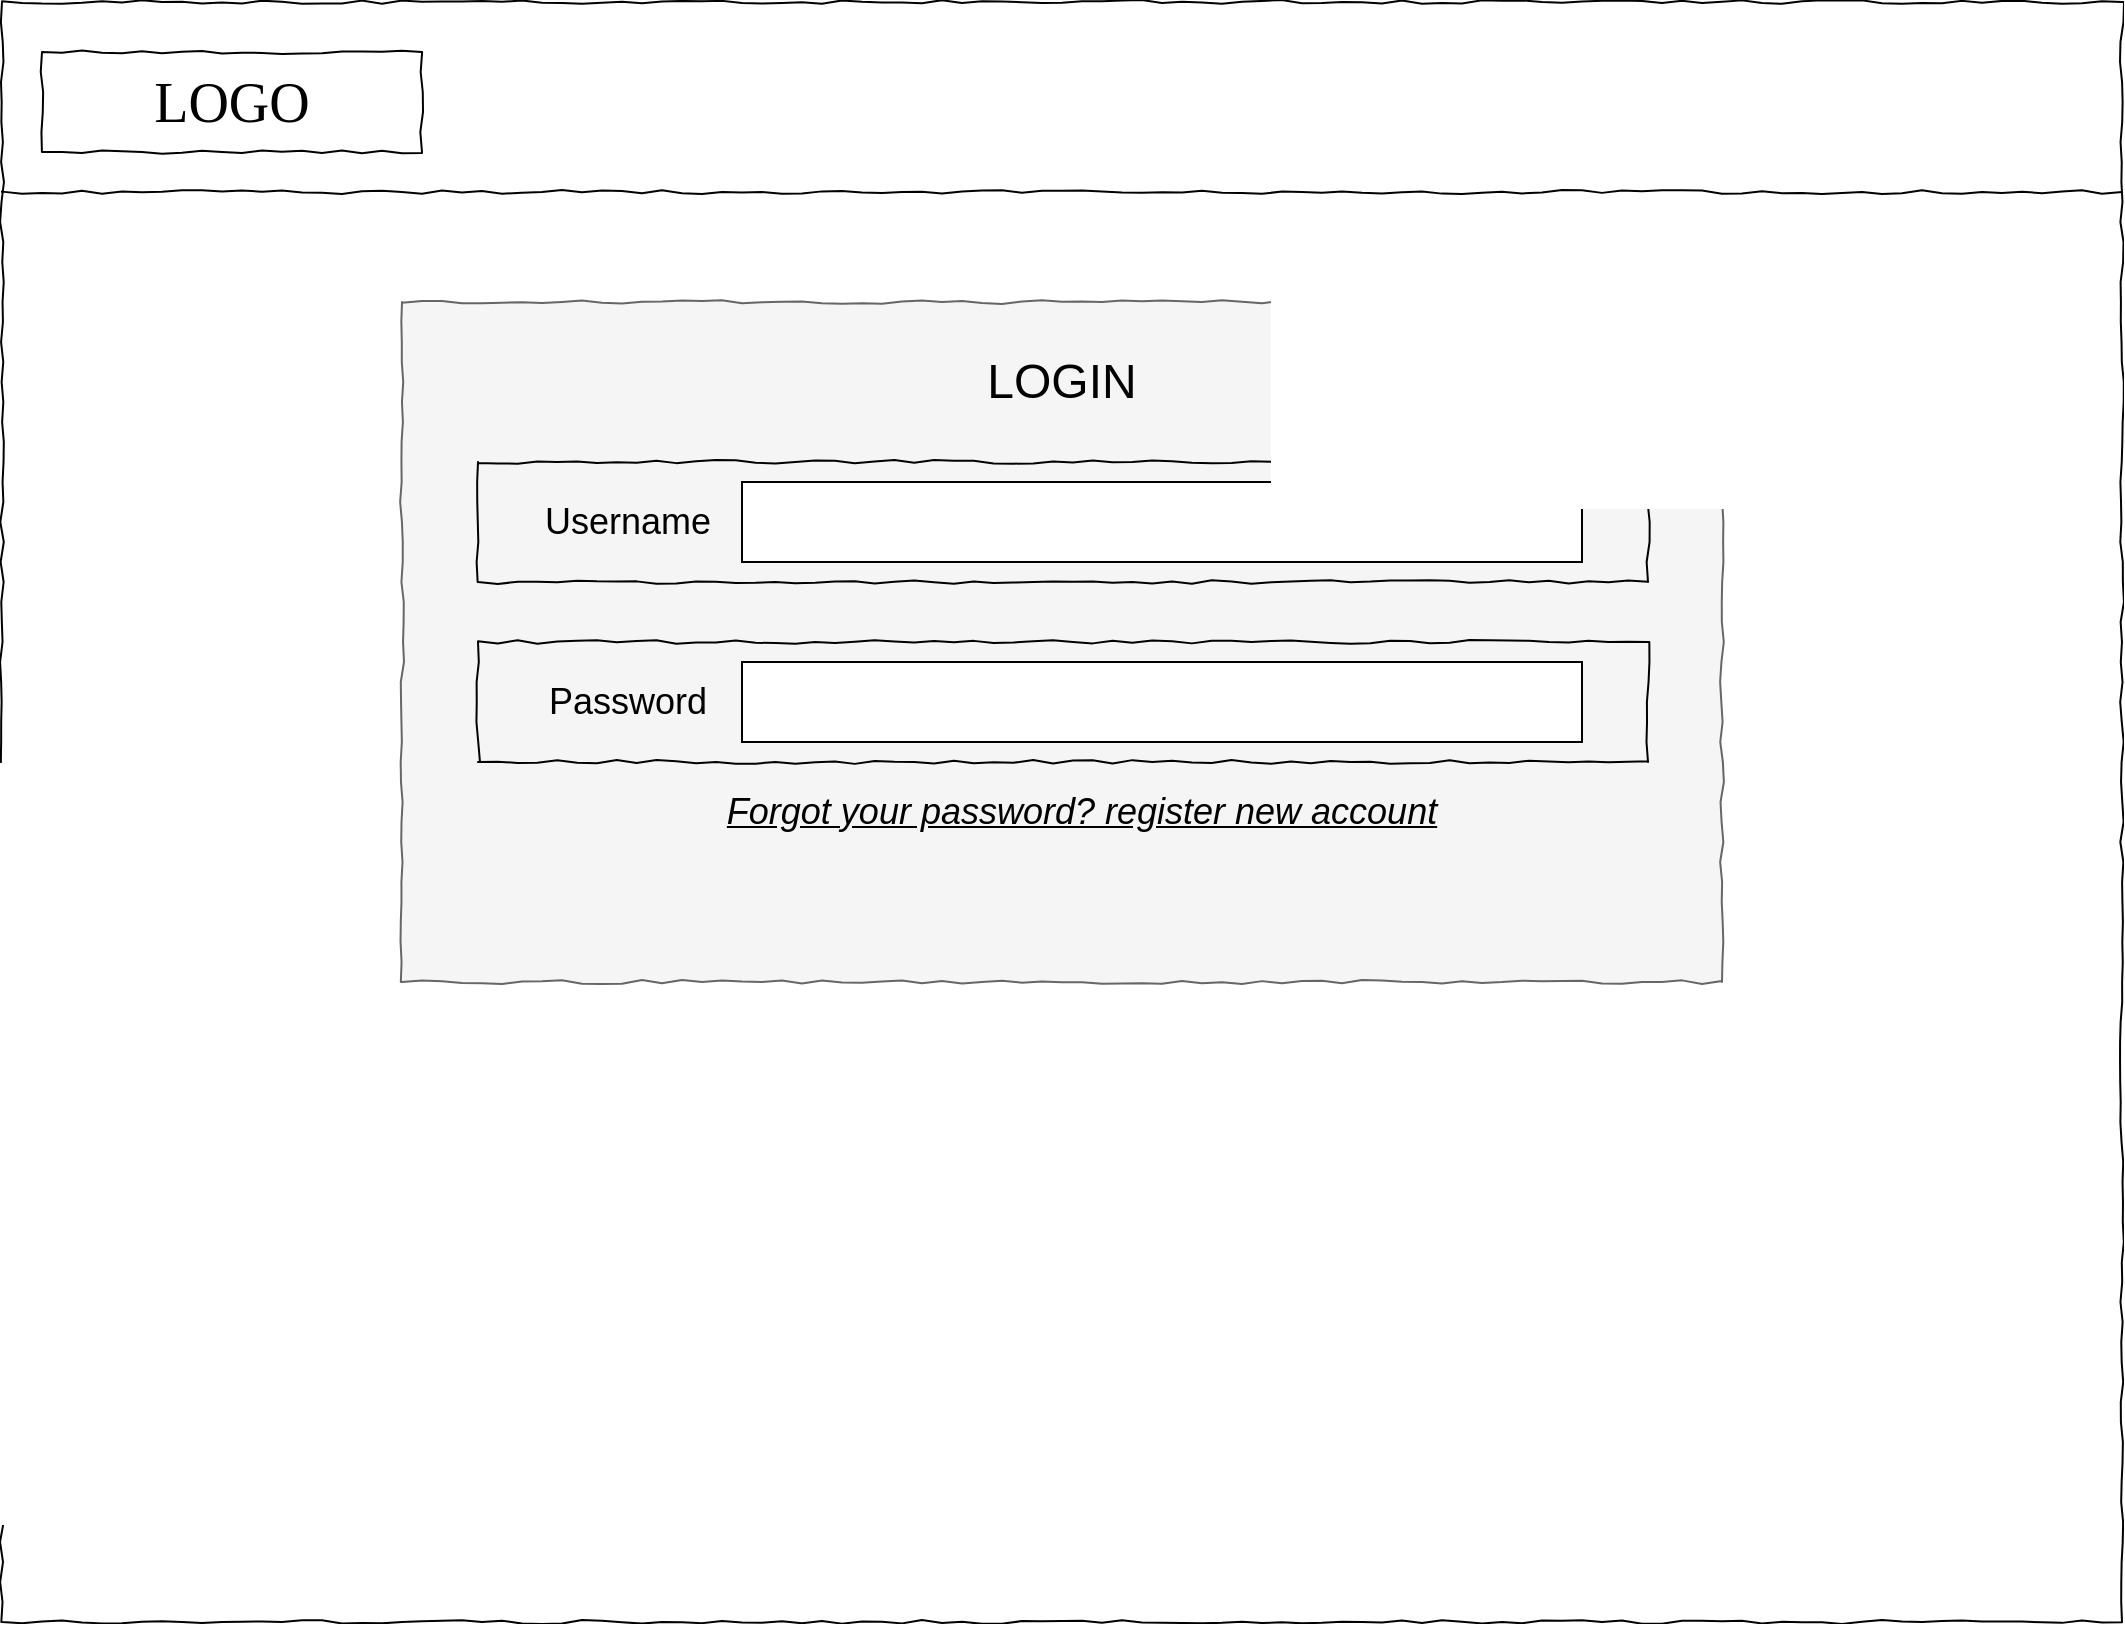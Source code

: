 <mxfile version="26.0.16">
  <diagram name="Page-1" id="03018318-947c-dd8e-b7a3-06fadd420f32">
    <mxGraphModel dx="1750" dy="895" grid="1" gridSize="10" guides="1" tooltips="1" connect="1" arrows="1" fold="1" page="1" pageScale="1" pageWidth="1100" pageHeight="850" background="none" math="0" shadow="0">
      <root>
        <mxCell id="0" />
        <mxCell id="1" parent="0" />
        <mxCell id="677b7b8949515195-1" value="" style="whiteSpace=wrap;html=1;rounded=0;shadow=0;labelBackgroundColor=none;strokeWidth=1;fontFamily=Verdana;fontSize=12;align=center;comic=1;" parent="1" vertex="1">
          <mxGeometry x="20" y="20" width="1060" height="810" as="geometry" />
        </mxCell>
        <mxCell id="677b7b8949515195-2" value="LOGO" style="whiteSpace=wrap;html=1;rounded=0;shadow=0;labelBackgroundColor=none;strokeWidth=1;fontFamily=Verdana;fontSize=28;align=center;comic=1;" parent="1" vertex="1">
          <mxGeometry x="40" y="45" width="190" height="50" as="geometry" />
        </mxCell>
        <mxCell id="677b7b8949515195-9" value="" style="line;strokeWidth=1;html=1;rounded=0;shadow=0;labelBackgroundColor=none;fillColor=none;fontFamily=Verdana;fontSize=14;fontColor=#000000;align=center;comic=1;" parent="1" vertex="1">
          <mxGeometry x="20" y="110" width="1060" height="10" as="geometry" />
        </mxCell>
        <mxCell id="sEXewFePVJEHohG28YoD-1" value="" style="whiteSpace=wrap;html=1;rounded=0;shadow=0;labelBackgroundColor=none;strokeWidth=1;fontFamily=Verdana;fontSize=12;align=center;comic=1;fillColor=#f5f5f5;fontColor=#333333;strokeColor=#666666;" vertex="1" parent="1">
          <mxGeometry x="220" y="170" width="660" height="340" as="geometry" />
        </mxCell>
        <mxCell id="sEXewFePVJEHohG28YoD-3" value="&lt;font style=&quot;font-size: 24px;&quot;&gt;LOGIN&lt;/font&gt;" style="text;html=1;align=center;verticalAlign=middle;whiteSpace=wrap;rounded=0;" vertex="1" parent="1">
          <mxGeometry x="365" y="190" width="370" height="40" as="geometry" />
        </mxCell>
        <mxCell id="sEXewFePVJEHohG28YoD-4" value="" style="whiteSpace=wrap;html=1;rounded=0;shadow=0;labelBackgroundColor=none;strokeColor=#000000;strokeWidth=1;fillColor=none;fontFamily=Verdana;fontSize=12;fontColor=#000000;align=center;comic=1;" vertex="1" parent="1">
          <mxGeometry x="258" y="250" width="585" height="60" as="geometry" />
        </mxCell>
        <mxCell id="sEXewFePVJEHohG28YoD-5" value="&lt;font style=&quot;font-size: 18px;&quot;&gt;Username&lt;/font&gt;" style="text;html=1;align=center;verticalAlign=middle;whiteSpace=wrap;rounded=0;" vertex="1" parent="1">
          <mxGeometry x="258" y="265" width="150" height="30" as="geometry" />
        </mxCell>
        <mxCell id="sEXewFePVJEHohG28YoD-6" value="" style="rounded=0;whiteSpace=wrap;html=1;" vertex="1" parent="1">
          <mxGeometry x="390" y="260" width="420" height="40" as="geometry" />
        </mxCell>
        <mxCell id="sEXewFePVJEHohG28YoD-7" value="" style="whiteSpace=wrap;html=1;rounded=0;shadow=0;labelBackgroundColor=none;strokeColor=#000000;strokeWidth=1;fillColor=none;fontFamily=Verdana;fontSize=12;fontColor=#000000;align=center;comic=1;" vertex="1" parent="1">
          <mxGeometry x="258" y="340" width="585" height="60" as="geometry" />
        </mxCell>
        <mxCell id="sEXewFePVJEHohG28YoD-8" value="&lt;font style=&quot;font-size: 18px;&quot;&gt;Password&lt;/font&gt;" style="text;html=1;align=center;verticalAlign=middle;whiteSpace=wrap;rounded=0;" vertex="1" parent="1">
          <mxGeometry x="258" y="355" width="150" height="30" as="geometry" />
        </mxCell>
        <mxCell id="sEXewFePVJEHohG28YoD-9" value="" style="rounded=0;whiteSpace=wrap;html=1;" vertex="1" parent="1">
          <mxGeometry x="390" y="350" width="420" height="40" as="geometry" />
        </mxCell>
        <mxCell id="sEXewFePVJEHohG28YoD-10" value="&lt;font style=&quot;font-size: 18px;&quot;&gt;&lt;i&gt;&lt;u&gt;Forgot your password? register new account&lt;/u&gt;&lt;/i&gt;&lt;/font&gt;" style="text;html=1;align=center;verticalAlign=middle;whiteSpace=wrap;rounded=0;" vertex="1" parent="1">
          <mxGeometry x="320" y="410" width="480" height="30" as="geometry" />
        </mxCell>
      </root>
    </mxGraphModel>
  </diagram>
</mxfile>
